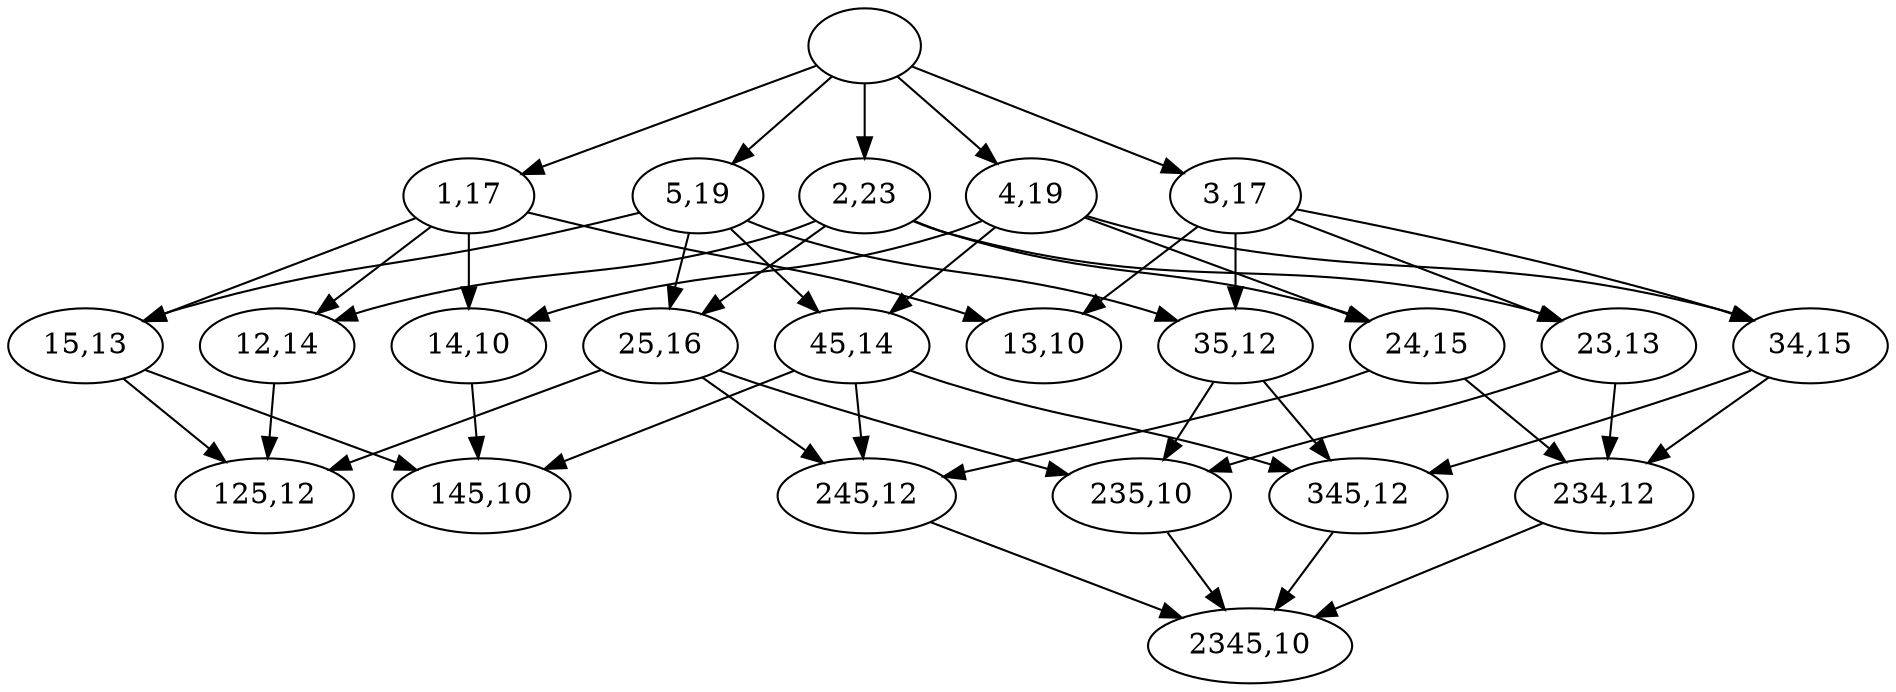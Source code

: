 strict digraph G {
"1,17";
"4,19";
"125,12";
" ";
"2345,10";
"345,12";
"45,14";
"235,10";
"23,13";
"15,13";
"3,17";
"24,15";
"5,19";
"25,16";
"13,10";
"14,10";
"245,12";
"34,15";
"2,23";
"12,14";
"234,12";
"35,12";
"145,10";
"1,17" -> "13,10";
"1,17" -> "14,10";
"1,17" -> "12,14";
"1,17" -> "15,13";
"4,19" -> "34,15";
"4,19" -> "14,10";
"4,19" -> "24,15";
"4,19" -> "45,14";
" " -> "3,17";
" " -> "2,23";
" " -> "5,19";
" " -> "4,19";
" " -> "1,17";
"345,12" -> "2345,10";
"45,14" -> "145,10";
"45,14" -> "245,12";
"45,14" -> "345,12";
"235,10" -> "2345,10";
"23,13" -> "235,10";
"23,13" -> "234,12";
"15,13" -> "145,10";
"15,13" -> "125,12";
"3,17" -> "34,15";
"3,17" -> "13,10";
"3,17" -> "35,12";
"3,17" -> "23,13";
"24,15" -> "245,12";
"24,15" -> "234,12";
"5,19" -> "25,16";
"5,19" -> "35,12";
"5,19" -> "45,14";
"5,19" -> "15,13";
"25,16" -> "235,10";
"25,16" -> "125,12";
"25,16" -> "245,12";
"14,10" -> "145,10";
"245,12" -> "2345,10";
"34,15" -> "345,12";
"34,15" -> "234,12";
"2,23" -> "25,16";
"2,23" -> "12,14";
"2,23" -> "23,13";
"2,23" -> "24,15";
"12,14" -> "125,12";
"234,12" -> "2345,10";
"35,12" -> "345,12";
"35,12" -> "235,10";
}
